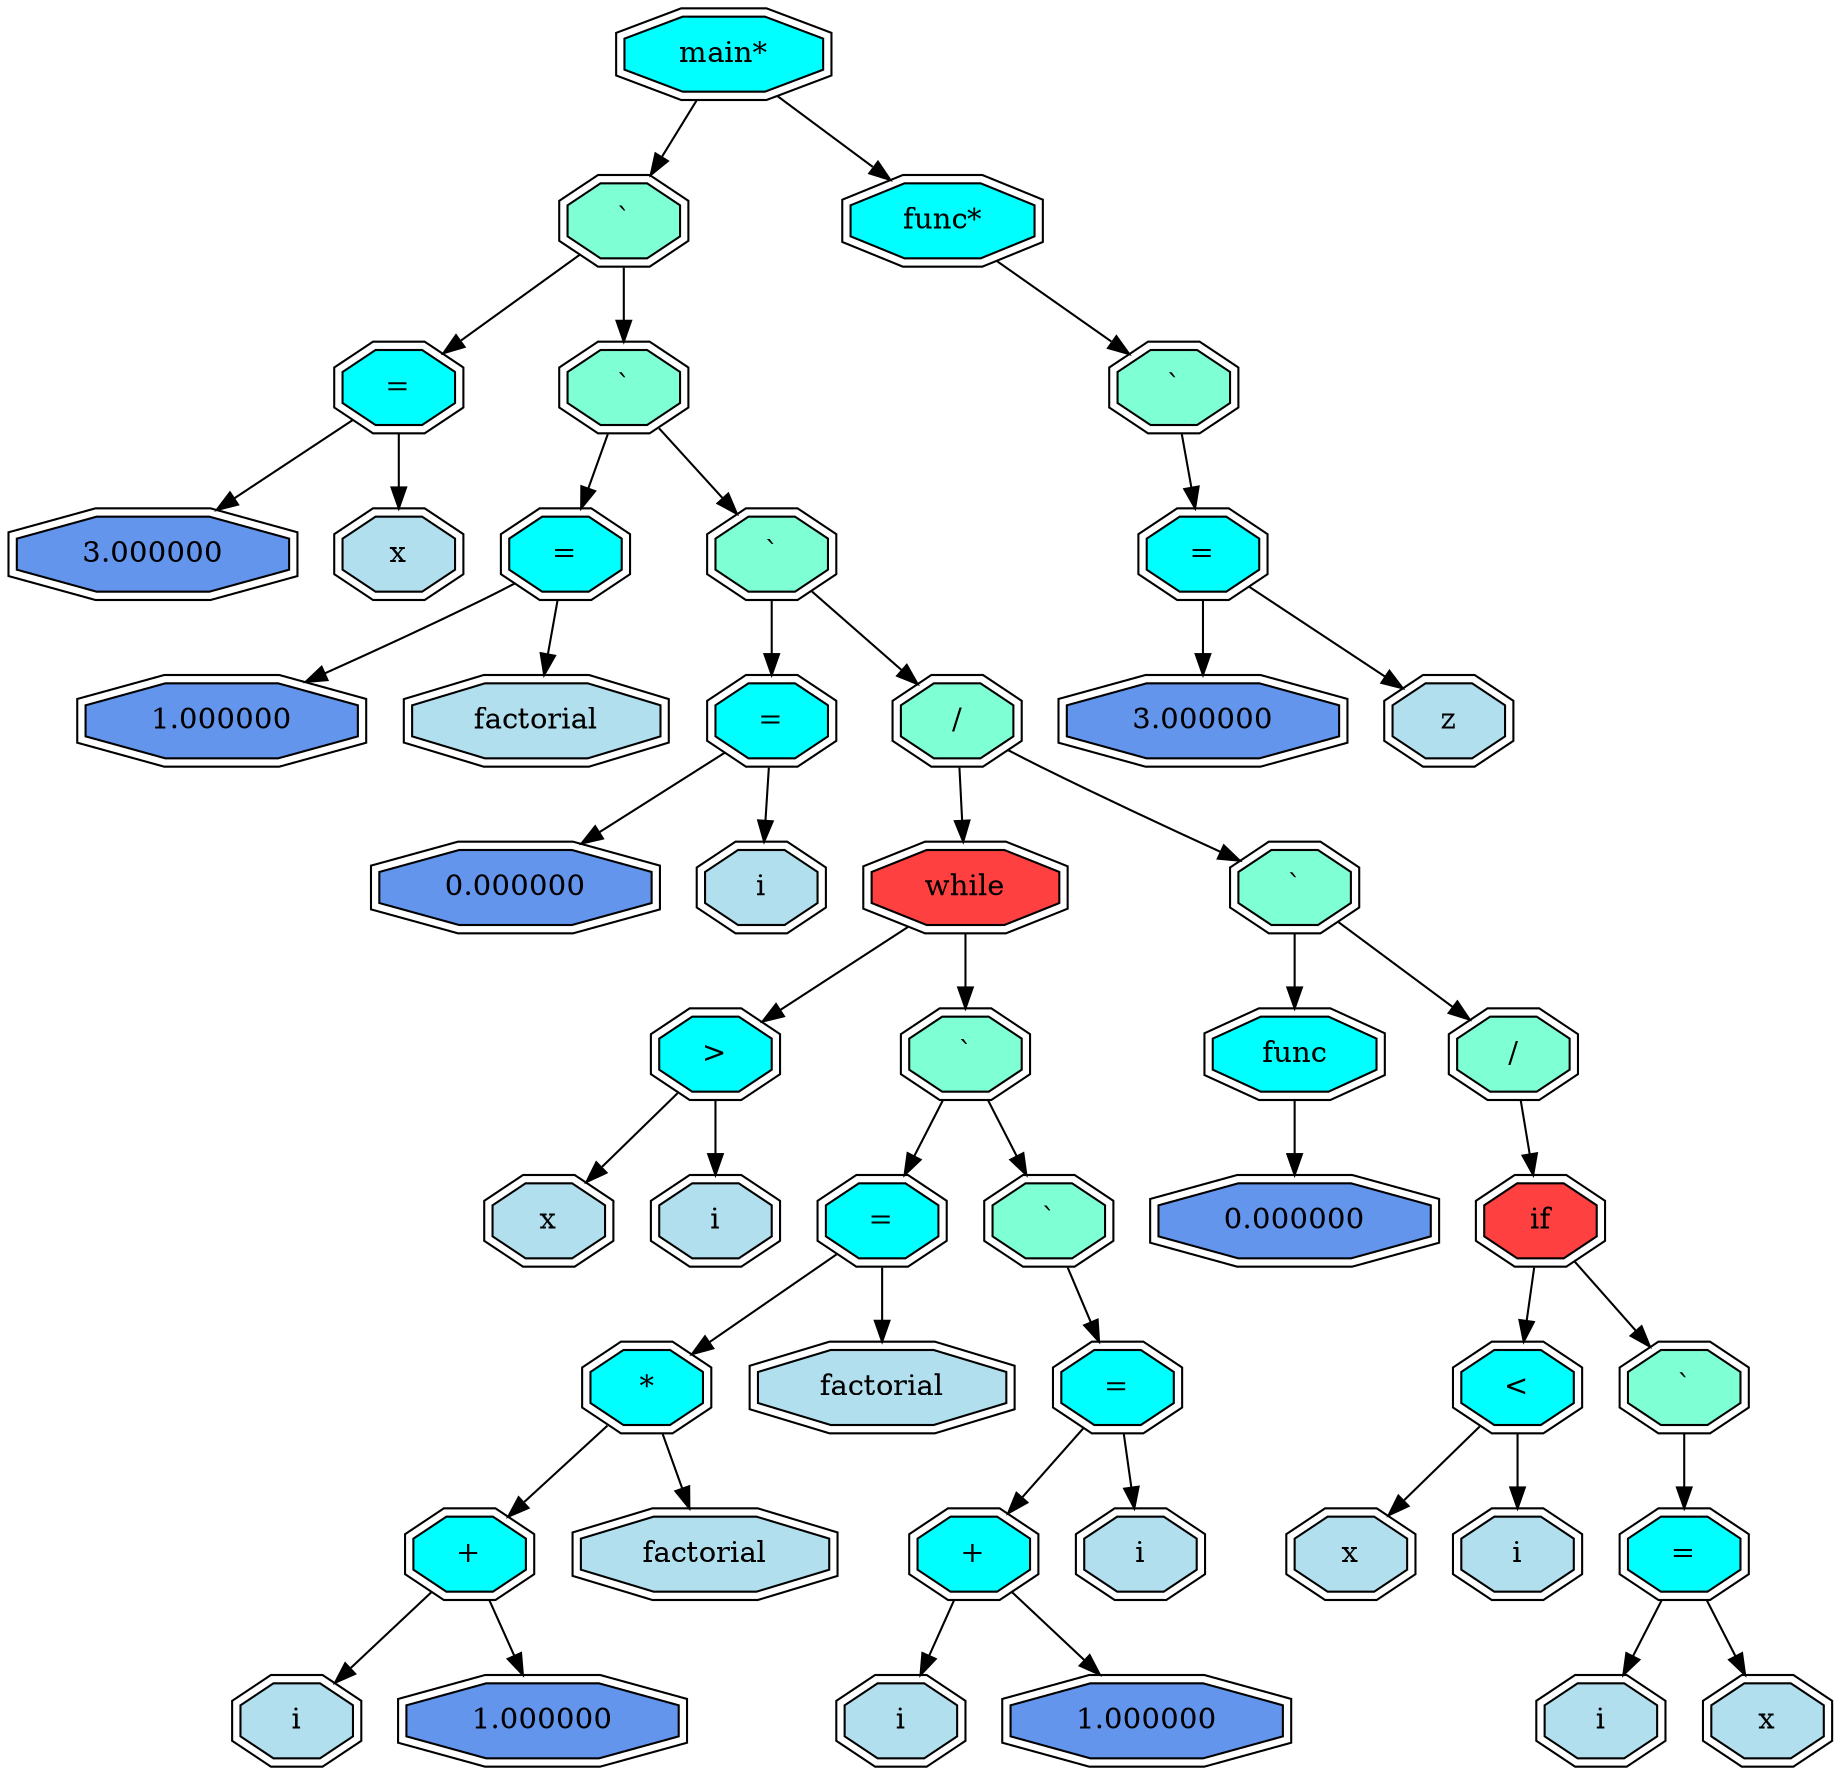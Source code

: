 digraph G { 
node [shape = record];
 12174043300  12174043300 [shape = doubleoctagon, style = filled, fillcolor = aqua  label = " main* "];
12174043300 -> 12174042740
 12174043300 -> 12174043240 
 12174042740 [shape = doubleoctagon, style = filled, fillcolor = aquamarine  label = " ` "];
12174042740 -> 12174040260
 12174042740 -> 12174042700 
 12174040260 [shape = doubleoctagon, style = filled, fillcolor = aqua  label = " = "];
12174040260 -> 12170057140
 12174040260 -> 12174040220 
 12170057140 [shape = doubleoctagon, style = filled, fillcolor = cornflowerblue  label = " 3.000000 "];
 12174040220 [shape = doubleoctagon, style = filled, fillcolor = lightblue2  label = " x "];
 12174042700 [shape = doubleoctagon, style = filled, fillcolor = aquamarine  label = " ` "];
12174042700 -> 12174040440
 12174042700 -> 12174042640 
 12174040440 [shape = doubleoctagon, style = filled, fillcolor = aqua  label = " = "];
12174040440 -> 12174040320
 12174040440 -> 12174040400 
 12174040320 [shape = doubleoctagon, style = filled, fillcolor = cornflowerblue  label = " 1.000000 "];
 12174040400 [shape = doubleoctagon, style = filled, fillcolor = lightblue2  label = " factorial "];
 12174042640 [shape = doubleoctagon, style = filled, fillcolor = aquamarine  label = " ` "];
12174042640 -> 12174040620
 12174042640 -> 12174042600 
 12174040620 [shape = doubleoctagon, style = filled, fillcolor = aqua  label = " = "];
12174040620 -> 12174040500
 12174040620 -> 12174040560 
 12174040500 [shape = doubleoctagon, style = filled, fillcolor = cornflowerblue  label = " 0.000000 "];
 12174040560 [shape = doubleoctagon, style = filled, fillcolor = lightblue2  label = " i "];
 12174042600 [shape = doubleoctagon, style = filled, fillcolor = aquamarine  label = " / "];
12174042600 -> 12174041720
 12174042600 -> 12174042540 
 12174041720 [shape = doubleoctagon, style = filled, fillcolor = brown1  label = " while "];
12174041720 -> 12174040760
 12174041720 -> 12174041660 
 12174040760 [shape = doubleoctagon, style = filled, fillcolor = aqua  label = " > "];
12174040760 -> 12174040660
 12174040760 -> 12174040720 
 12174040660 [shape = doubleoctagon, style = filled, fillcolor = lightblue2  label = " x "];
 12174040720 [shape = doubleoctagon, style = filled, fillcolor = lightblue2  label = " i "];
 12174041660 [shape = doubleoctagon, style = filled, fillcolor = aquamarine  label = " ` "];
12174041660 -> 12174041320
 12174041660 -> 12174041620 
 12174041320 [shape = doubleoctagon, style = filled, fillcolor = aqua  label = " = "];
12174041320 -> 12174041220
 12174041320 -> 12174041260 
 12174041220 [shape = doubleoctagon, style = filled, fillcolor = aqua  label = " * "];
12174041220 -> 12174041120
 12174041220 -> 12174041160 
 12174041120 [shape = doubleoctagon, style = filled, fillcolor = aqua  label = " + "];
12174041120 -> 12174041020
 12174041120 -> 12174041060 
 12174041020 [shape = doubleoctagon, style = filled, fillcolor = lightblue2  label = " i "];
 12174041060 [shape = doubleoctagon, style = filled, fillcolor = cornflowerblue  label = " 1.000000 "];
 12174041160 [shape = doubleoctagon, style = filled, fillcolor = lightblue2  label = " factorial "];
 12174041260 [shape = doubleoctagon, style = filled, fillcolor = lightblue2  label = " factorial "];
 12174041620 [shape = doubleoctagon, style = filled, fillcolor = aquamarine  label = " ` "];
12174041620 -> 12174041560 12174041560 [shape = doubleoctagon, style = filled, fillcolor = aqua  label = " = "];
12174041560 -> 12174041460
 12174041560 -> 12174041520 
 12174041460 [shape = doubleoctagon, style = filled, fillcolor = aqua  label = " + "];
12174041460 -> 12174041360
 12174041460 -> 12174041420 
 12174041360 [shape = doubleoctagon, style = filled, fillcolor = lightblue2  label = " i "];
 12174041420 [shape = doubleoctagon, style = filled, fillcolor = cornflowerblue  label = " 1.000000 "];
 12174041520 [shape = doubleoctagon, style = filled, fillcolor = lightblue2  label = " i "];
 12174042540 [shape = doubleoctagon, style = filled, fillcolor = aquamarine  label = " ` "];
12174042540 -> 12174042040
 12174042540 -> 12174042500 
 12174042040 [shape = doubleoctagon, style = filled, fillcolor = aqua  label = " func "];

 12174042040 -> 12174042000 
 12174042000 [shape = doubleoctagon, style = filled, fillcolor = cornflowerblue  label = " 0.000000 "];
 12174042500 [shape = doubleoctagon, style = filled, fillcolor = aquamarine  label = " / "];
12174042500 -> 12174042440 12174042440 [shape = doubleoctagon, style = filled, fillcolor = brown1  label = " if "];
12174042440 -> 12174042200
 12174042440 -> 12174042400 
 12174042200 [shape = doubleoctagon, style = filled, fillcolor = aqua  label = " < "];
12174042200 -> 12174042100
 12174042200 -> 12174042140 
 12174042100 [shape = doubleoctagon, style = filled, fillcolor = lightblue2  label = " x "];
 12174042140 [shape = doubleoctagon, style = filled, fillcolor = lightblue2  label = " i "];
 12174042400 [shape = doubleoctagon, style = filled, fillcolor = aquamarine  label = " ` "];
12174042400 -> 12174042340 12174042340 [shape = doubleoctagon, style = filled, fillcolor = aqua  label = " = "];
12174042340 -> 12174042240
 12174042340 -> 12174042300 
 12174042240 [shape = doubleoctagon, style = filled, fillcolor = lightblue2  label = " i "];
 12174042300 [shape = doubleoctagon, style = filled, fillcolor = lightblue2  label = " x "];
 12174043240 [shape = doubleoctagon, style = filled, fillcolor = aqua  label = " func* "];
12174043240 -> 12174043200 12174043200 [shape = doubleoctagon, style = filled, fillcolor = aquamarine  label = " ` "];
12174043200 -> 12174043140 12174043140 [shape = doubleoctagon, style = filled, fillcolor = aqua  label = " = "];
12174043140 -> 12174043020
 12174043140 -> 12174043100 
 12174043020 [shape = doubleoctagon, style = filled, fillcolor = cornflowerblue  label = " 3.000000 "];
 12174043100 [shape = doubleoctagon, style = filled, fillcolor = lightblue2  label = " z "];
}
